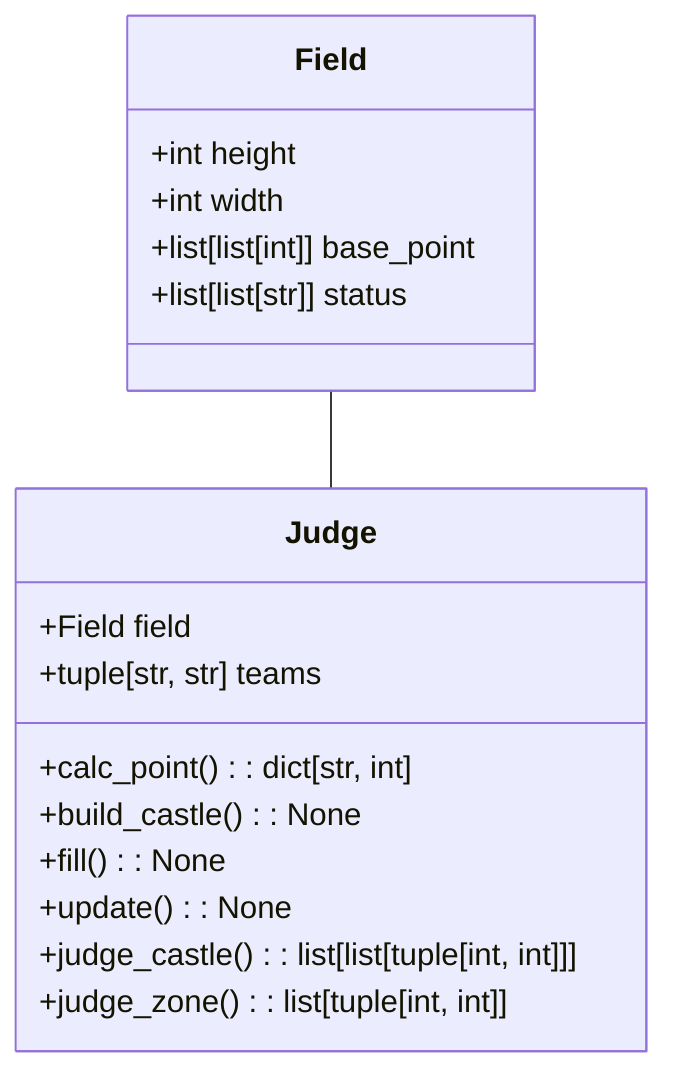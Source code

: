 classDiagram
    Field -- Judge
    class Field {
        +int height
        +int width
        +list[list[int]] base_point
        +list[list[str]] status
    }
    class Judge {
        +Field field
        +tuple[str, str] teams
        +calc_point(): dict[str, int]
        +build_castle(): None
        +fill(): None
        +update(): None
        +judge_castle(): list[list[tuple[int, int]]]
        +judge_zone(): list[tuple[int, int]]
    }
